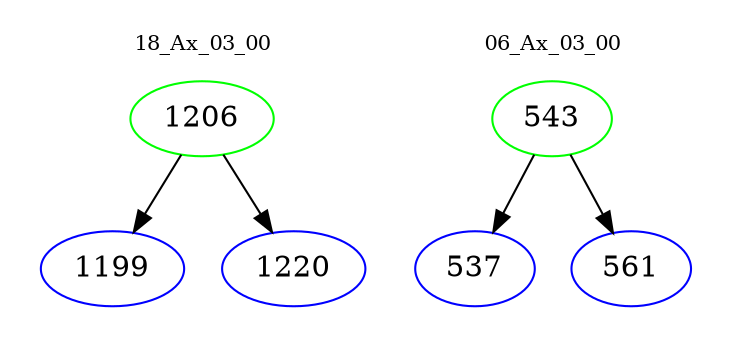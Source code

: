 digraph{
subgraph cluster_0 {
color = white
label = "18_Ax_03_00";
fontsize=10;
T0_1206 [label="1206", color="green"]
T0_1206 -> T0_1199 [color="black"]
T0_1199 [label="1199", color="blue"]
T0_1206 -> T0_1220 [color="black"]
T0_1220 [label="1220", color="blue"]
}
subgraph cluster_1 {
color = white
label = "06_Ax_03_00";
fontsize=10;
T1_543 [label="543", color="green"]
T1_543 -> T1_537 [color="black"]
T1_537 [label="537", color="blue"]
T1_543 -> T1_561 [color="black"]
T1_561 [label="561", color="blue"]
}
}
